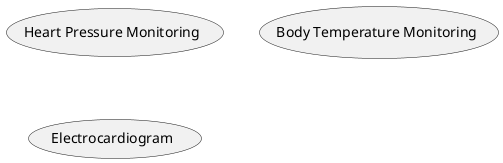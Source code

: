 @startuml

usecase (Heart Pressure Monitoring) as heartMonitorUC
usecase (Body Temperature Monitoring) as bodyTemperatureUC
usecase (Electrocardiogram) as ecgUC


@enduml
